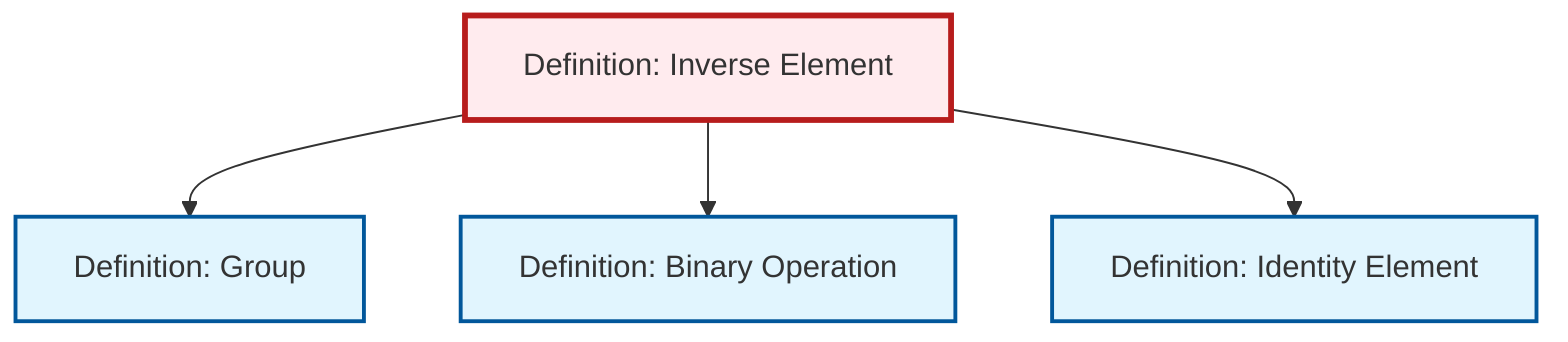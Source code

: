 graph TD
    classDef definition fill:#e1f5fe,stroke:#01579b,stroke-width:2px
    classDef theorem fill:#f3e5f5,stroke:#4a148c,stroke-width:2px
    classDef axiom fill:#fff3e0,stroke:#e65100,stroke-width:2px
    classDef example fill:#e8f5e9,stroke:#1b5e20,stroke-width:2px
    classDef current fill:#ffebee,stroke:#b71c1c,stroke-width:3px
    def-binary-operation["Definition: Binary Operation"]:::definition
    def-inverse-element["Definition: Inverse Element"]:::definition
    def-identity-element["Definition: Identity Element"]:::definition
    def-group["Definition: Group"]:::definition
    def-inverse-element --> def-group
    def-inverse-element --> def-binary-operation
    def-inverse-element --> def-identity-element
    class def-inverse-element current